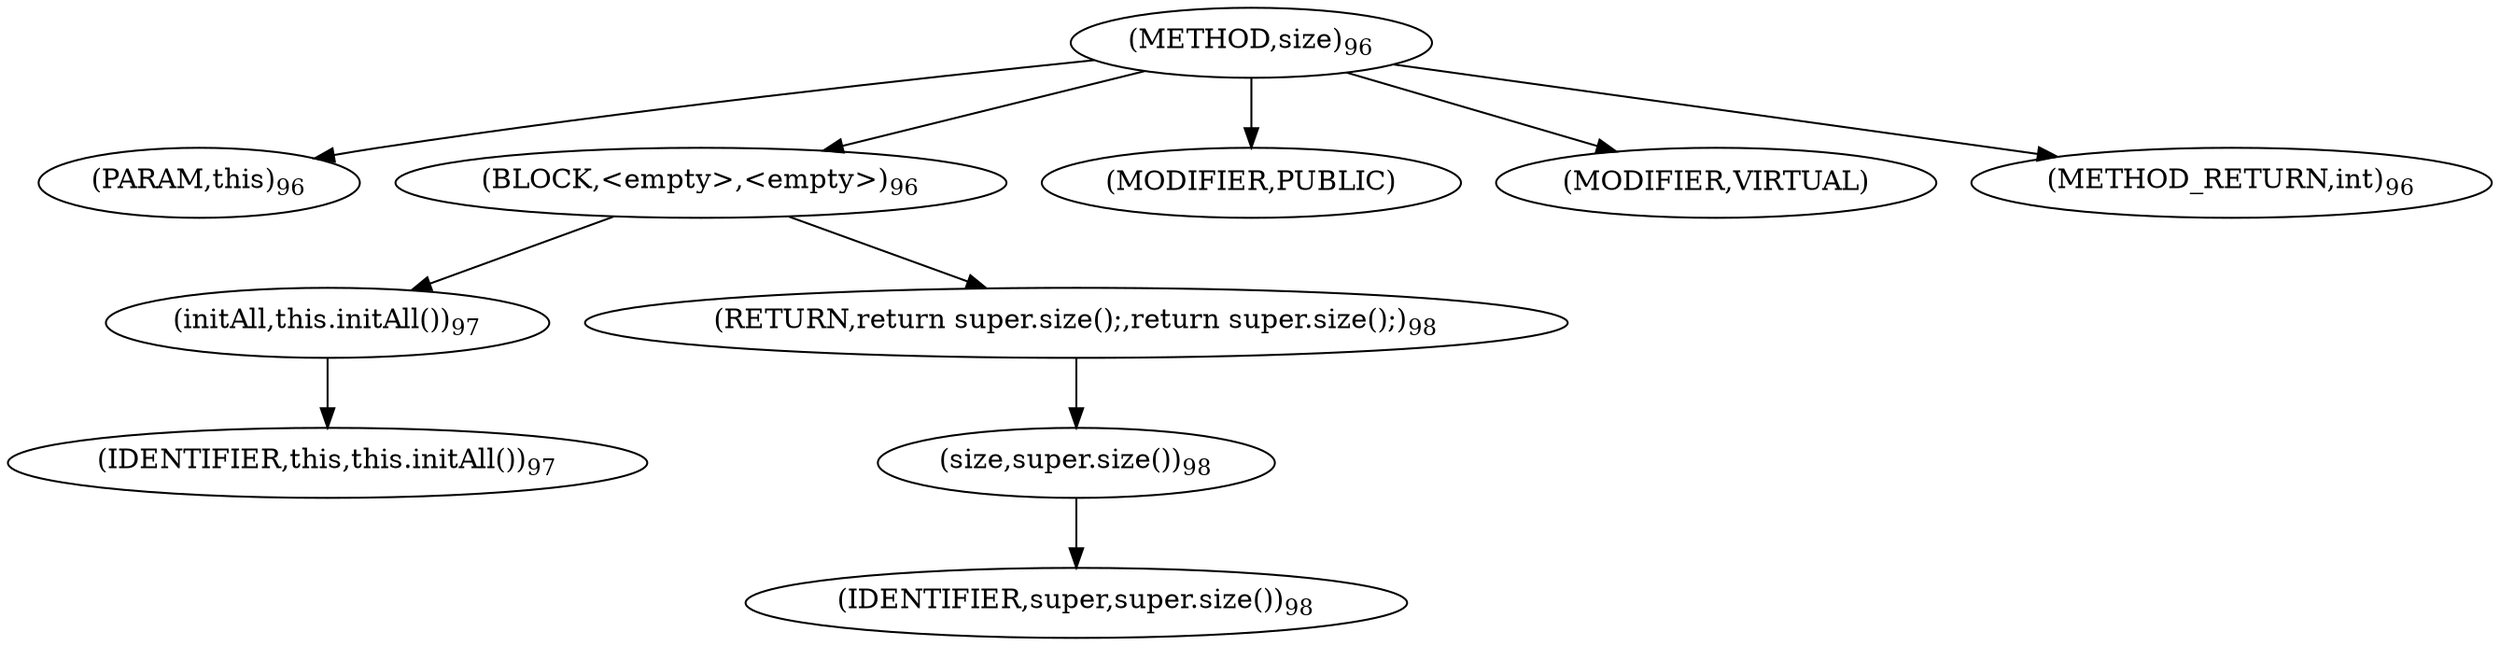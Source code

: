 digraph "size" {  
"107" [label = <(METHOD,size)<SUB>96</SUB>> ]
"10" [label = <(PARAM,this)<SUB>96</SUB>> ]
"108" [label = <(BLOCK,&lt;empty&gt;,&lt;empty&gt;)<SUB>96</SUB>> ]
"109" [label = <(initAll,this.initAll())<SUB>97</SUB>> ]
"9" [label = <(IDENTIFIER,this,this.initAll())<SUB>97</SUB>> ]
"110" [label = <(RETURN,return super.size();,return super.size();)<SUB>98</SUB>> ]
"111" [label = <(size,super.size())<SUB>98</SUB>> ]
"112" [label = <(IDENTIFIER,super,super.size())<SUB>98</SUB>> ]
"113" [label = <(MODIFIER,PUBLIC)> ]
"114" [label = <(MODIFIER,VIRTUAL)> ]
"115" [label = <(METHOD_RETURN,int)<SUB>96</SUB>> ]
  "107" -> "10" 
  "107" -> "108" 
  "107" -> "113" 
  "107" -> "114" 
  "107" -> "115" 
  "108" -> "109" 
  "108" -> "110" 
  "109" -> "9" 
  "110" -> "111" 
  "111" -> "112" 
}
